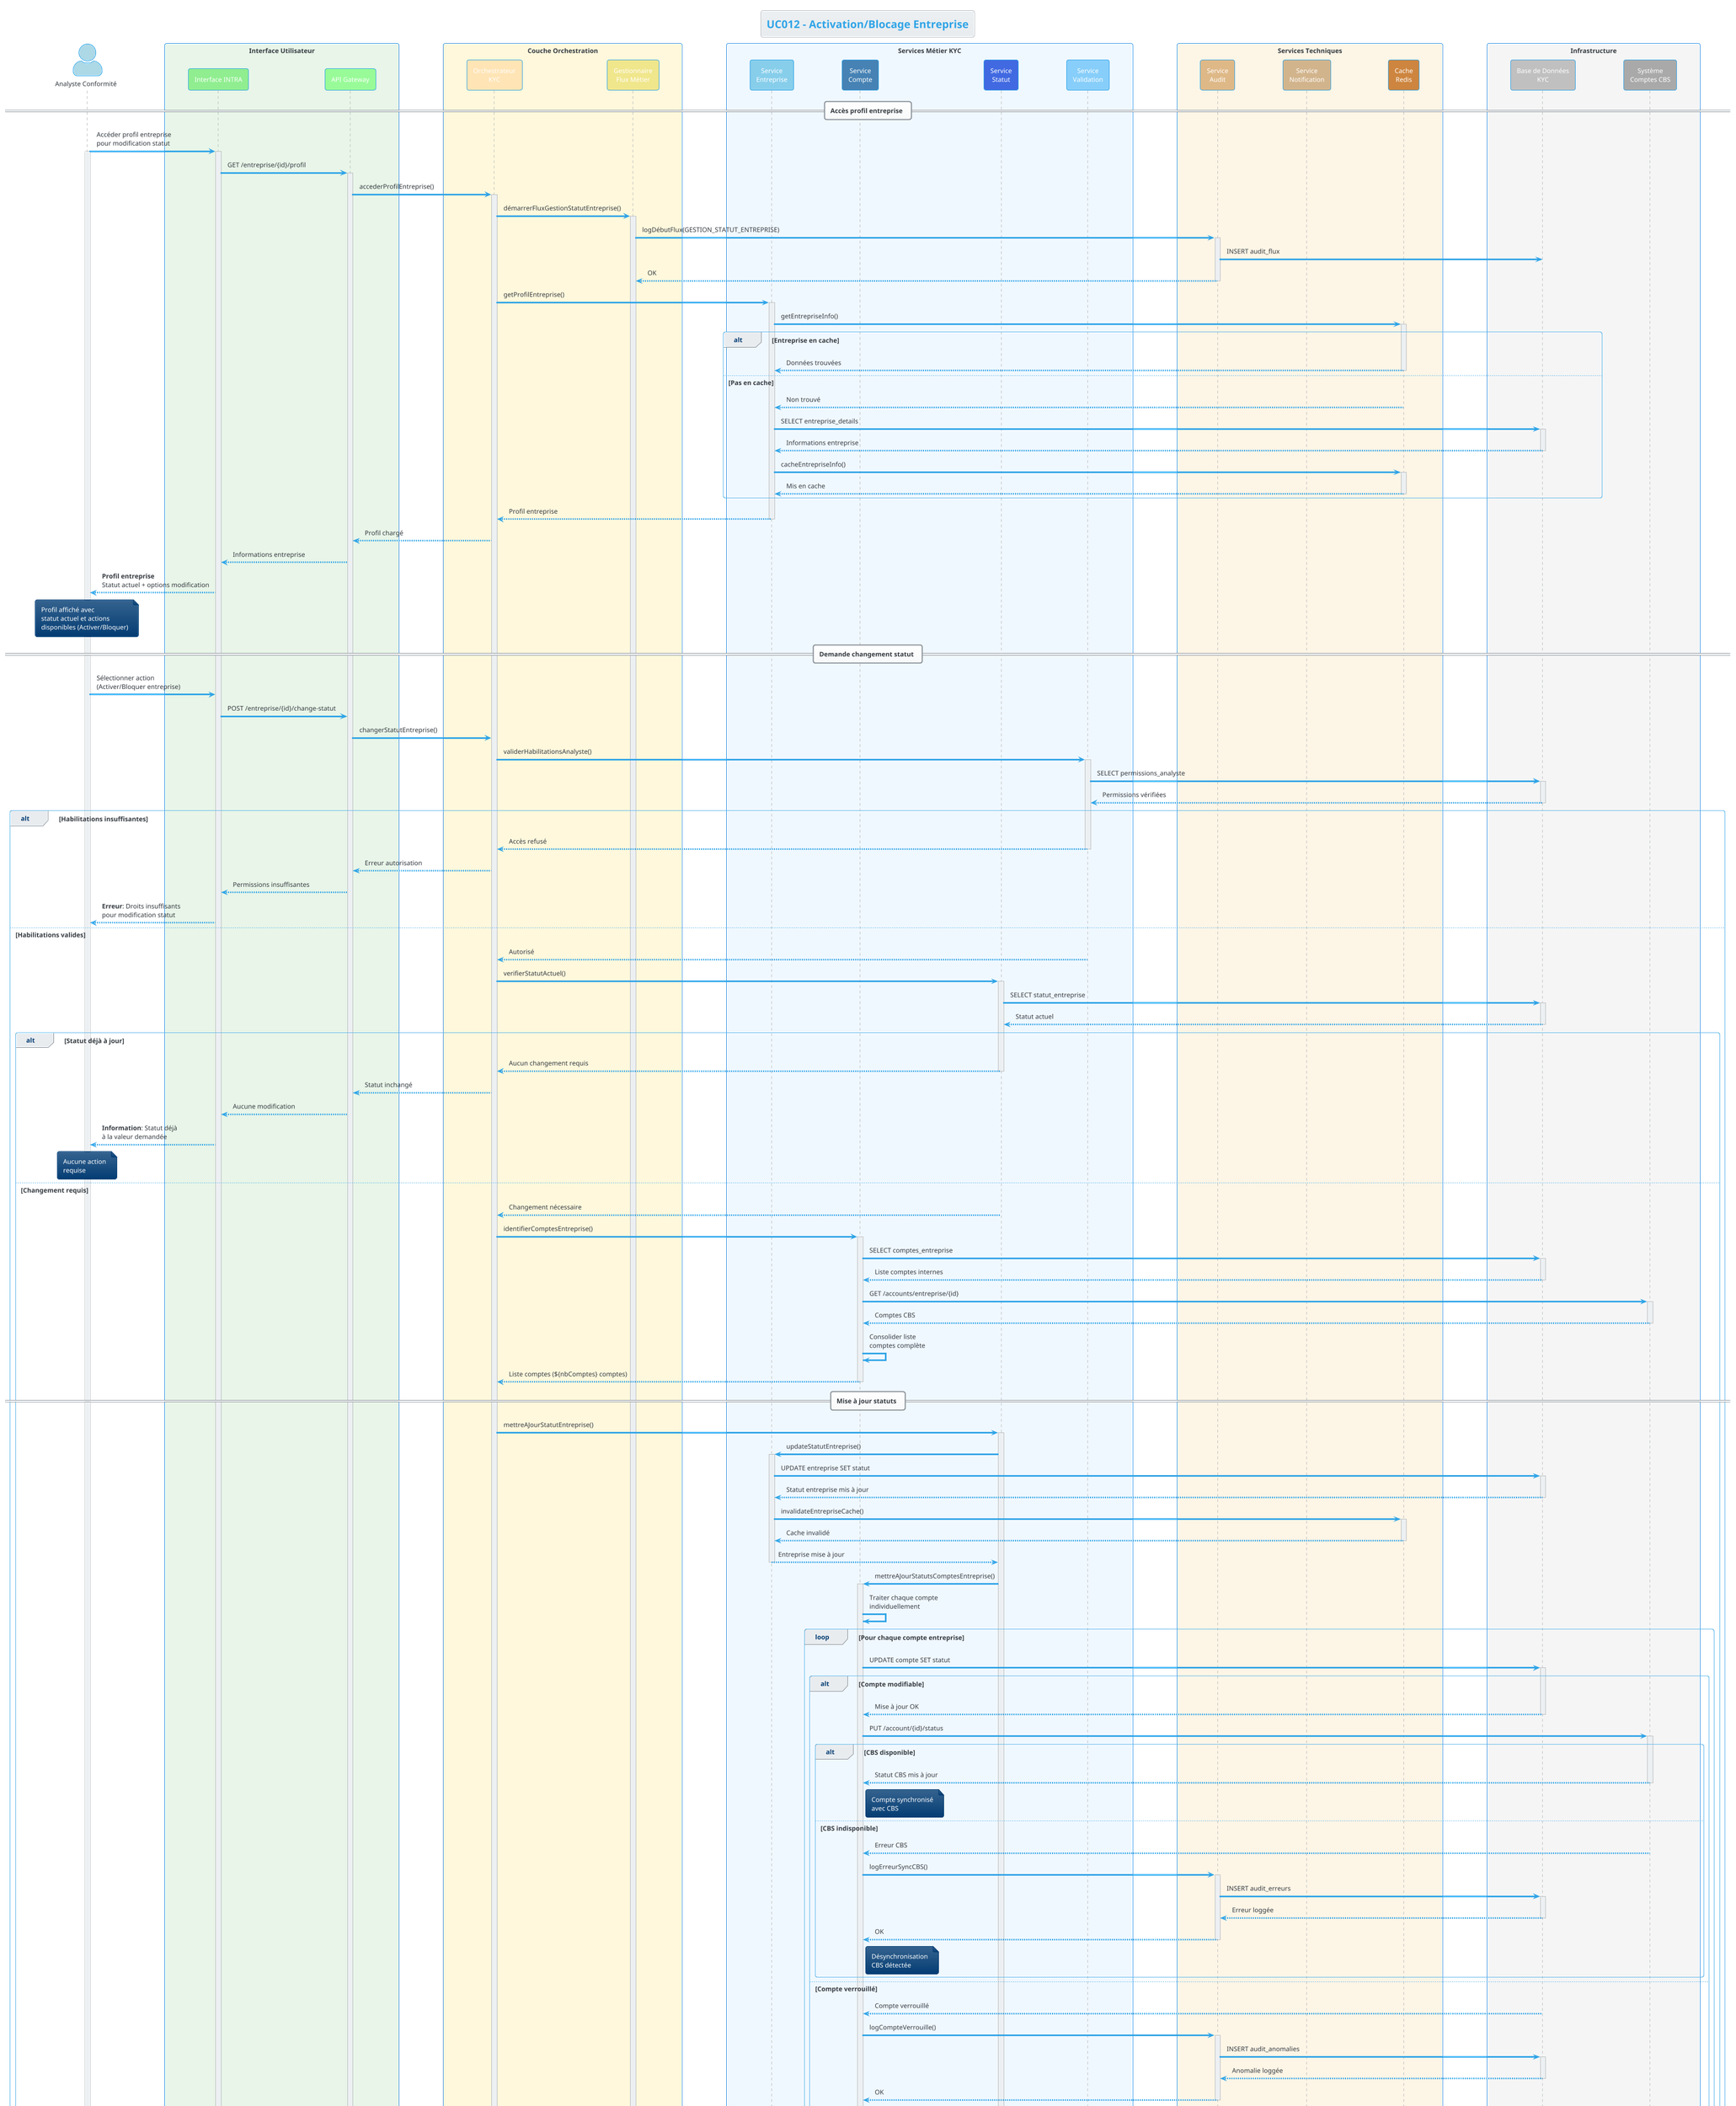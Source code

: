 @startuml UC012
!theme cerulean

title UC012 - Activation/Blocage Entreprise
skinparam actorStyle awesome
skinparam sequenceBoxBorderColor #1E88E5
skinparam participantBackgroundColor #E3F2FD
skinparam lifeline {
    BackgroundColor #BBDEFB
}

' Acteurs externes
actor "Analyste Conformité" as Analyste #LightBlue

' Couche présentation
box "Interface Utilisateur" #E8F5E8
    participant "Interface INTRA" as WebUI #90EE90
    participant "API Gateway" as Gateway #98FB98
end box

' Couche orchestration
box "Couche Orchestration" #FFF8DC
    participant "Orchestrateur\nKYC" as Orchestrator #FFE4B5
    participant "Gestionnaire\nFlux Métier" as FluxManager #F0E68C
end box

' Services métier
box "Services Métier KYC" #F0F8FF
    participant "Service\nEntreprise" as EntrepriseService #87CEEB
    participant "Service\nCompte" as CompteService #4682B4
    participant "Service\nStatut" as StatutService #4169E1
    participant "Service\nValidation" as ValidationService #87CEFA
end box

' Services techniques
box "Services Techniques" #FDF5E6
    participant "Service\nAudit" as AuditService #DEB887
    participant "Service\nNotification" as NotificationService #D2B48C
    participant "Cache\nRedis" as CacheService #CD853F
end box

' Infrastructure
box "Infrastructure" #F5F5F5
    participant "Base de Données\nKYC" as DB #C0C0C0
    participant "Système\nComptes CBS" as CBS #A9A9A9
end box

== Accès profil entreprise ==

Analyste -> WebUI : Accéder profil entreprise\npour modification statut
activate Analyste
activate WebUI

WebUI -> Gateway : GET /entreprise/{id}/profil
activate Gateway

Gateway -> Orchestrator : accederProfilEntreprise()
activate Orchestrator

Orchestrator -> FluxManager : démarrerFluxGestionStatutEntreprise()
activate FluxManager

FluxManager -> AuditService : logDébutFlux(GESTION_STATUT_ENTREPRISE)
activate AuditService
AuditService -> DB : INSERT audit_flux
AuditService --> FluxManager : OK
deactivate AuditService

' Récupération informations entreprise
Orchestrator -> EntrepriseService : getProfilEntreprise()
activate EntrepriseService

EntrepriseService -> CacheService : getEntrepriseInfo()
activate CacheService

alt Entreprise en cache
    CacheService --> EntrepriseService : Données trouvées
    deactivate CacheService
    
else Pas en cache
    CacheService --> EntrepriseService : Non trouvé
    deactivate CacheService
    
    EntrepriseService -> DB : SELECT entreprise_details
    activate DB
    DB --> EntrepriseService : Informations entreprise
    deactivate DB
    
    EntrepriseService -> CacheService : cacheEntrepriseInfo()
    activate CacheService
    CacheService --> EntrepriseService : Mis en cache
    deactivate CacheService
end

EntrepriseService --> Orchestrator : Profil entreprise
deactivate EntrepriseService

Orchestrator --> Gateway : Profil chargé
Gateway --> WebUI : Informations entreprise
WebUI --> Analyste : **Profil entreprise**\nStatut actuel + options modification

note over Analyste : Profil affiché avec\nstatut actuel et actions\ndisponibles (Activer/Bloquer)

== Demande changement statut ==

Analyste -> WebUI : Sélectionner action\n(Activer/Bloquer entreprise)
WebUI -> Gateway : POST /entreprise/{id}/change-statut

Gateway -> Orchestrator : changerStatutEntreprise()

' Validation des habilitations
Orchestrator -> ValidationService : validerHabilitationsAnalyste()
activate ValidationService

ValidationService -> DB : SELECT permissions_analyste
activate DB
DB --> ValidationService : Permissions vérifiées
deactivate DB

alt Habilitations insuffisantes
    ValidationService --> Orchestrator : Accès refusé
    deactivate ValidationService
    
    Orchestrator --> Gateway : Erreur autorisation
    Gateway --> WebUI : Permissions insuffisantes
    WebUI --> Analyste : **Erreur**: Droits insuffisants\npour modification statut
    
else Habilitations valides
    ValidationService --> Orchestrator : Autorisé
    deactivate ValidationService
    
    ' Vérification statut actuel
    Orchestrator -> StatutService : verifierStatutActuel()
    activate StatutService
    
    StatutService -> DB : SELECT statut_entreprise
    activate DB
    DB --> StatutService : Statut actuel
    deactivate DB
    
    alt Statut déjà à jour
        StatutService --> Orchestrator : Aucun changement requis
        deactivate StatutService
        
        Orchestrator --> Gateway : Statut inchangé
        Gateway --> WebUI : Aucune modification
        WebUI --> Analyste : **Information**: Statut déjà\nà la valeur demandée
        
        note over Analyste : Aucune action\nrequise
        
    else Changement requis
        StatutService --> Orchestrator : Changement nécessaire
        deactivate StatutService
        
        ' Identification des comptes associés
        Orchestrator -> CompteService : identifierComptesEntreprise()
        activate CompteService
        
        CompteService -> DB : SELECT comptes_entreprise
        activate DB
        DB --> CompteService : Liste comptes internes
        deactivate DB
        
        CompteService -> CBS : GET /accounts/entreprise/{id}
        activate CBS
        CBS --> CompteService : Comptes CBS
        deactivate CBS
        
        CompteService -> CompteService : Consolider liste\ncomptes complète
        CompteService --> Orchestrator : Liste comptes (${nbComptes} comptes)
        deactivate CompteService
        
        == Mise à jour statuts ==
        
        ' Mise à jour statut entreprise
        Orchestrator -> StatutService : mettreAJourStatutEntreprise()
        activate StatutService
        
        StatutService -> EntrepriseService : updateStatutEntreprise()
        activate EntrepriseService
        
        EntrepriseService -> DB : UPDATE entreprise SET statut
        activate DB
        DB --> EntrepriseService : Statut entreprise mis à jour
        deactivate DB
        
        EntrepriseService -> CacheService : invalidateEntrepriseCache()
        activate CacheService
        CacheService --> EntrepriseService : Cache invalidé
        deactivate CacheService
        
        EntrepriseService --> StatutService : Entreprise mise à jour
        deactivate EntrepriseService
        
        ' Mise à jour statuts comptes
        StatutService -> CompteService : mettreAJourStatutsComptesEntreprise()
        activate CompteService
        
        CompteService -> CompteService : Traiter chaque compte\nindividuellement
        
        loop Pour chaque compte entreprise
            CompteService -> DB : UPDATE compte SET statut
            activate DB
            
            alt Compte modifiable
                DB --> CompteService : Mise à jour OK
                deactivate DB
                
                CompteService -> CBS : PUT /account/{id}/status
                activate CBS
                
                alt CBS disponible
                    CBS --> CompteService : Statut CBS mis à jour
                    deactivate CBS
                    note right of CompteService : Compte synchronisé\navec CBS
                    
                else CBS indisponible
                    CBS --> CompteService : Erreur CBS
                    deactivate CBS
                    
                    CompteService -> AuditService : logErreurSyncCBS()
                    activate AuditService
                    AuditService -> DB : INSERT audit_erreurs
                    activate DB
                    DB --> AuditService : Erreur loggée
                    deactivate DB
                    AuditService --> CompteService : OK
                    deactivate AuditService
                    
                    note right of CompteService : Désynchronisation\nCBS détectée
                end
                
            else Compte verrouillé
                DB --> CompteService : Compte verrouillé
                deactivate DB
                
                CompteService -> AuditService : logCompteVerrouille()
                activate AuditService
                AuditService -> DB : INSERT audit_anomalies
                activate DB
                DB --> AuditService : Anomalie loggée
                deactivate DB
                AuditService --> CompteService : OK
                deactivate AuditService
                
                note right of CompteService : Compte verrouillé\nnon modifiable
            end
        end
        
        CompteService -> CompteService : Consolider résultats\nmise à jour
        CompteService --> StatutService : Bilan mise à jour comptes
        deactivate CompteService
        
        StatutService --> Orchestrator : Mise à jour terminée
        deactivate StatutService
        
        == Notifications et audit ==
        
        alt Toutes mises à jour réussies
            Orchestrator -> NotificationService : notifierChangementStatutEntreprise()
            activate NotificationService
            
            NotificationService -> NotificationService : Préparer notifications\nreprésentants + équipes
            NotificationService -> NotificationService : Envoyer notifications\nchangement statut
            
            NotificationService --> Orchestrator : Notifications envoyées
            deactivate NotificationService
            
            Orchestrator -> AuditService : logChangementStatutReussi()
            activate AuditService
            AuditService -> DB : INSERT audit_actions
            activate DB
            DB --> AuditService : Action auditée
            deactivate DB
            AuditService --> Orchestrator : OK
            deactivate AuditService
            
            Orchestrator --> Gateway : Changement statut complet
            Gateway --> WebUI : Succès total
            WebUI --> Analyste : **Succès**: Statut entreprise\net comptes mis à jour
            
            note over Analyste : Changement statut réussi\nEntreprise + comptes synchronisés
            
        else Mises à jour partielles
            Orchestrator -> NotificationService : notifierChangementPartiel()
            activate NotificationService
            NotificationService --> Orchestrator : Notifications partielles envoyées
            deactivate NotificationService
            
            Orchestrator -> AuditService : logChangementStatutPartiel()
            activate AuditService
            AuditService -> DB : INSERT audit_anomalies
            activate DB
            DB --> AuditService : Anomalies loggées
            deactivate DB
            AuditService --> Orchestrator : OK
            deactivate AuditService
            
            Orchestrator --> Gateway : Changement partiel
            Gateway --> WebUI : Succès partiel avec alertes
            WebUI --> Analyste : **Attention**: Changement partiel\nCertains comptes verrouillés
            
            note over Analyste : Actions manuelles\nrequises sur comptes\nverrouillés
        end
    end
end

== Finalisation ==

Orchestrator -> FluxManager : terminerFluxGestionStatutEntreprise()
FluxManager -> AuditService : logFinFlux()
activate AuditService
AuditService -> DB : UPDATE audit_flux
activate DB
DB --> AuditService : Flux finalisé
deactivate DB
AuditService --> FluxManager : OK
deactivate AuditService

FluxManager --> Orchestrator : Flux terminé
deactivate FluxManager
deactivate Orchestrator

deactivate Gateway
deactivate WebUI
deactivate Analyste

note over DB : Changements statut entreprise\ntracés pour audit conformité\navec gestion comptes associés

@enduml
